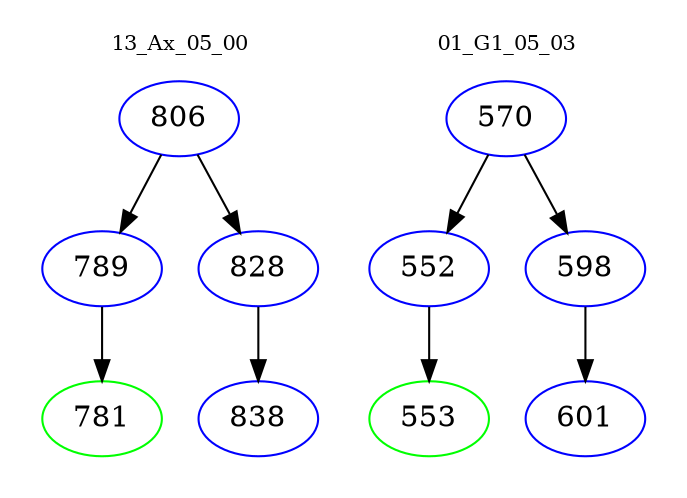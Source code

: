 digraph{
subgraph cluster_0 {
color = white
label = "13_Ax_05_00";
fontsize=10;
T0_806 [label="806", color="blue"]
T0_806 -> T0_789 [color="black"]
T0_789 [label="789", color="blue"]
T0_789 -> T0_781 [color="black"]
T0_781 [label="781", color="green"]
T0_806 -> T0_828 [color="black"]
T0_828 [label="828", color="blue"]
T0_828 -> T0_838 [color="black"]
T0_838 [label="838", color="blue"]
}
subgraph cluster_1 {
color = white
label = "01_G1_05_03";
fontsize=10;
T1_570 [label="570", color="blue"]
T1_570 -> T1_552 [color="black"]
T1_552 [label="552", color="blue"]
T1_552 -> T1_553 [color="black"]
T1_553 [label="553", color="green"]
T1_570 -> T1_598 [color="black"]
T1_598 [label="598", color="blue"]
T1_598 -> T1_601 [color="black"]
T1_601 [label="601", color="blue"]
}
}
